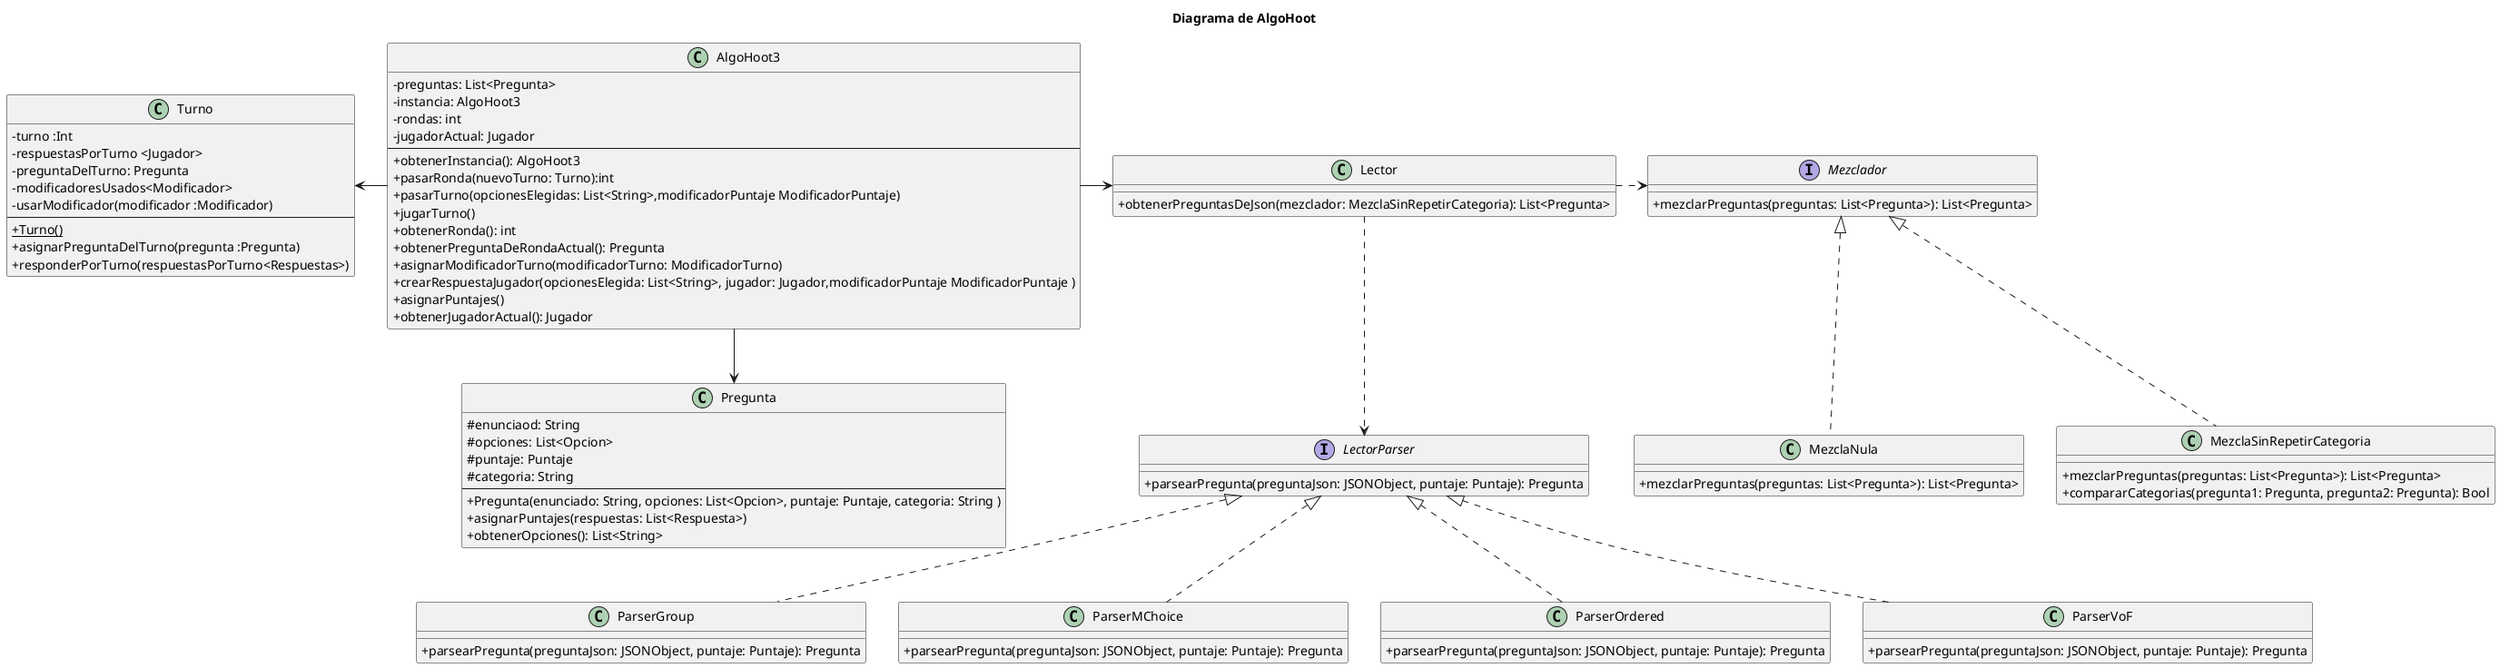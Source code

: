 @startuml

skinparam classAttributeIconSize 0
title Diagrama de AlgoHoot


class AlgoHoot3{
    - preguntas: List<Pregunta>
    - instancia: AlgoHoot3
    - rondas: int
    - jugadorActual: Jugador
    ---
    + obtenerInstancia(): AlgoHoot3
    + pasarRonda(nuevoTurno: Turno):int
    + pasarTurno(opcionesElegidas: List<String>,modificadorPuntaje ModificadorPuntaje)
    + jugarTurno()
    + obtenerRonda(): int
    + obtenerPreguntaDeRondaActual(): Pregunta
    + asignarModificadorTurno(modificadorTurno: ModificadorTurno)
    + crearRespuestaJugador(opcionesElegida: List<String>, jugador: Jugador,modificadorPuntaje ModificadorPuntaje )
    + asignarPuntajes()
    + obtenerJugadorActual(): Jugador
}

class Pregunta {
    # enunciaod: String
    # opciones: List<Opcion>
    # puntaje: Puntaje
    # categoria: String
    ---
    + Pregunta(enunciado: String, opciones: List<Opcion>, puntaje: Puntaje, categoria: String )
    + asignarPuntajes(respuestas: List<Respuesta>)
    + obtenerOpciones(): List<String>
}

class Turno {
    - turno :Int
    - respuestasPorTurno <Jugador>
    - preguntaDelTurno: Pregunta
    - modificadoresUsados<Modificador>
    - usarModificador(modificador :Modificador)
    ---
    + {static} Turno()
    + asignarPreguntaDelTurno(pregunta :Pregunta)
    + responderPorTurno(respuestasPorTurno<Respuestas>)
}

class Lector {
    + obtenerPreguntasDeJson(mezclador: MezclaSinRepetirCategoria): List<Pregunta>
}

interface LectorParser {
    + parsearPregunta(preguntaJson: JSONObject, puntaje: Puntaje): Pregunta
}

class ParserGroup implements LectorParser{
    + parsearPregunta(preguntaJson: JSONObject, puntaje: Puntaje): Pregunta
}

class ParserMChoice implements LectorParser{
     + parsearPregunta(preguntaJson: JSONObject, puntaje: Puntaje): Pregunta
}

class ParserOrdered implements LectorParser{
    + parsearPregunta(preguntaJson: JSONObject, puntaje: Puntaje): Pregunta
}

class ParserVoF implements LectorParser{
    + parsearPregunta(preguntaJson: JSONObject, puntaje: Puntaje): Pregunta
}

interface Mezclador{
    + mezclarPreguntas(preguntas: List<Pregunta>): List<Pregunta>
}

class MezclaNula implements Mezclador{
    + mezclarPreguntas(preguntas: List<Pregunta>): List<Pregunta>
}

class MezclaSinRepetirCategoria implements Mezclador{
    + mezclarPreguntas(preguntas: List<Pregunta>): List<Pregunta>
    + compararCategorias(pregunta1: Pregunta, pregunta2: Pregunta): Bool
}

Lector  ..> LectorParser
Lector .> Mezclador
AlgoHoot3 -l-> Turno
AlgoHoot3 -r-> Lector
AlgoHoot3 -d-> Pregunta


@enduml